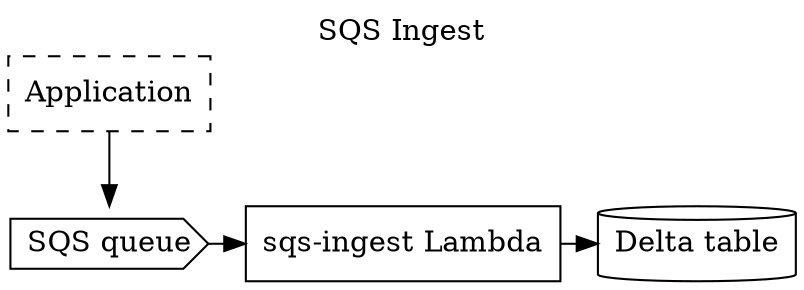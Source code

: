 digraph {
  label="SQS Ingest";
  labelloc=t;
  node[shape=rect];

  app[label="Application", style=dashed];

  {
    rank=same;
    rankdir=LR;
    sqs[shape=cds, label="SQS queue"];
    lambda[label="sqs-ingest Lambda"];
    delta[shape=cylinder, label="Delta table"];
  }
  app -> sqs -> lambda -> delta;
}

// vim: ft=dot sw=2 ts=2 et
